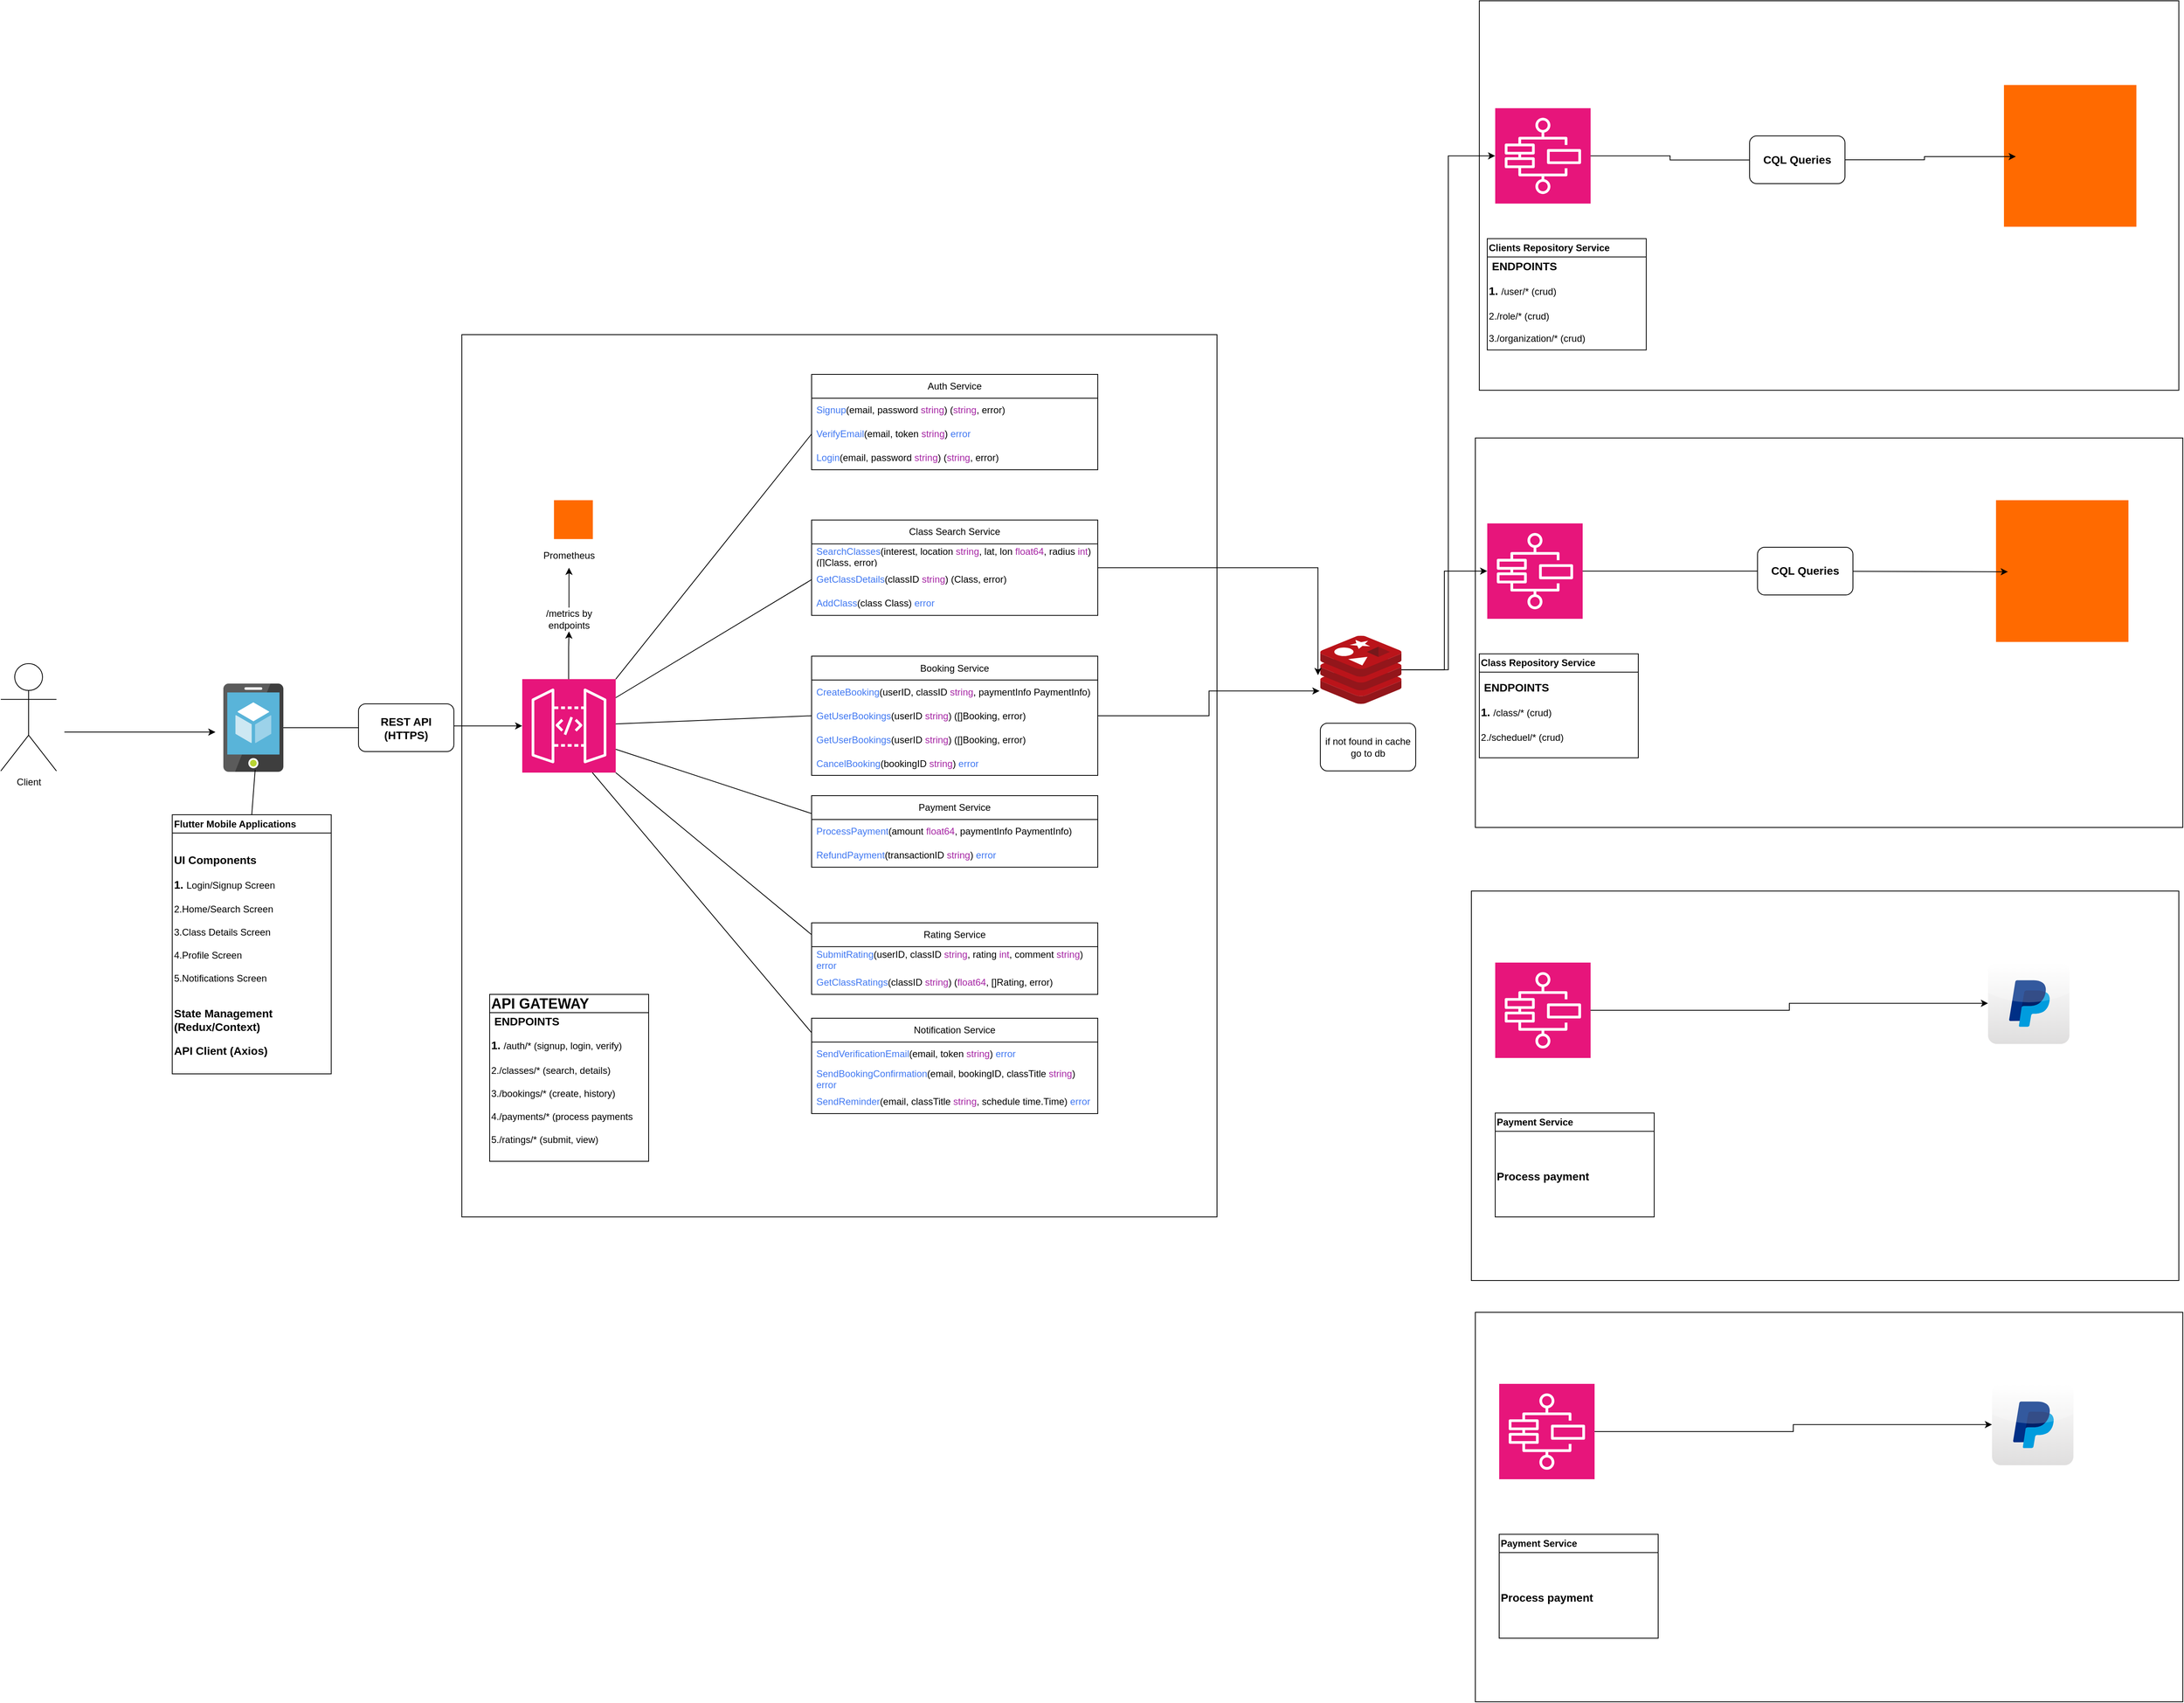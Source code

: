 <mxfile version="26.0.16">
  <diagram name="Page-1" id="qcjHH5lsIiazsaa5W-ul">
    <mxGraphModel dx="3415" dy="2810" grid="1" gridSize="10" guides="1" tooltips="1" connect="1" arrows="1" fold="1" page="1" pageScale="1" pageWidth="850" pageHeight="1100" math="0" shadow="0">
      <root>
        <object label="" id="0">
          <mxCell />
        </object>
        <mxCell id="1" parent="0" />
        <mxCell id="JZDSqkAnThd7MCSSOPGy-16" value="" style="rounded=0;whiteSpace=wrap;html=1;" vertex="1" parent="1">
          <mxGeometry x="1565" y="-40" width="890" height="490" as="geometry" />
        </mxCell>
        <mxCell id="JZDSqkAnThd7MCSSOPGy-15" value="" style="rounded=0;whiteSpace=wrap;html=1;" vertex="1" parent="1">
          <mxGeometry x="1570" y="-590" width="880" height="490" as="geometry" />
        </mxCell>
        <mxCell id="cJNAo7-rpcSI7vIQ_iWm-20" value="" style="rounded=0;whiteSpace=wrap;html=1;" parent="1" vertex="1">
          <mxGeometry x="290" y="-170" width="950" height="1110" as="geometry" />
        </mxCell>
        <mxCell id="cJNAo7-rpcSI7vIQ_iWm-12" style="edgeStyle=orthogonalEdgeStyle;rounded=0;orthogonalLoop=1;jettySize=auto;html=1;entryX=0;entryY=0.5;entryDx=0;entryDy=0;entryPerimeter=0;" parent="1" source="UwGBYlB62zekXMj5KIBy-1" target="UwGBYlB62zekXMj5KIBy-3" edge="1">
          <mxGeometry relative="1" as="geometry">
            <mxPoint x="220" y="324.5" as="targetPoint" />
          </mxGeometry>
        </mxCell>
        <mxCell id="UwGBYlB62zekXMj5KIBy-1" value="" style="image;sketch=0;aspect=fixed;html=1;points=[];align=center;fontSize=12;image=img/lib/mscae/App_Service_Mobile_App.svg;" parent="1" vertex="1">
          <mxGeometry x="-10" y="269" width="75.48" height="111" as="geometry" />
        </mxCell>
        <mxCell id="UAeihqjAnbuL0MjybBQk-22" style="edgeStyle=orthogonalEdgeStyle;rounded=0;orthogonalLoop=1;jettySize=auto;html=1;" parent="1" source="UwGBYlB62zekXMj5KIBy-3" target="cJNAo7-rpcSI7vIQ_iWm-20" edge="1">
          <mxGeometry relative="1" as="geometry">
            <Array as="points">
              <mxPoint x="630" y="-130" />
              <mxPoint x="630" y="-130" />
            </Array>
          </mxGeometry>
        </mxCell>
        <mxCell id="UwGBYlB62zekXMj5KIBy-3" value="" style="sketch=0;points=[[0,0,0],[0.25,0,0],[0.5,0,0],[0.75,0,0],[1,0,0],[0,1,0],[0.25,1,0],[0.5,1,0],[0.75,1,0],[1,1,0],[0,0.25,0],[0,0.5,0],[0,0.75,0],[1,0.25,0],[1,0.5,0],[1,0.75,0]];outlineConnect=0;fontColor=#232F3E;fillColor=#E7157B;strokeColor=#ffffff;dashed=0;verticalLabelPosition=bottom;verticalAlign=top;align=center;html=1;fontSize=12;fontStyle=0;aspect=fixed;shape=mxgraph.aws4.resourceIcon;resIcon=mxgraph.aws4.api_gateway;" parent="1" vertex="1">
          <mxGeometry x="366" y="263.4" width="117.6" height="117.6" as="geometry" />
        </mxCell>
        <mxCell id="feQHXw3CqpQp4v3quzRs-2" value="Client" style="shape=umlActor;verticalLabelPosition=bottom;verticalAlign=top;html=1;outlineConnect=0;" parent="1" vertex="1">
          <mxGeometry x="-290" y="243.9" width="70" height="135" as="geometry" />
        </mxCell>
        <mxCell id="feQHXw3CqpQp4v3quzRs-13" value="" style="points=[];aspect=fixed;html=1;align=center;shadow=0;dashed=0;fillColor=#FF6A00;strokeColor=none;shape=mxgraph.alibaba_cloud.prometheus;" parent="1" vertex="1">
          <mxGeometry x="405.9" y="38.3" width="48.9" height="48.9" as="geometry" />
        </mxCell>
        <mxCell id="feQHXw3CqpQp4v3quzRs-14" value="Prometheus" style="text;html=1;align=center;verticalAlign=middle;whiteSpace=wrap;rounded=0;" parent="1" vertex="1">
          <mxGeometry x="394.8" y="93.2" width="60" height="30" as="geometry" />
        </mxCell>
        <mxCell id="feQHXw3CqpQp4v3quzRs-15" value="" style="endArrow=classic;html=1;rounded=0;entryX=0.5;entryY=1;entryDx=0;entryDy=0;" parent="1" source="feQHXw3CqpQp4v3quzRs-16" target="feQHXw3CqpQp4v3quzRs-14" edge="1">
          <mxGeometry width="50" height="50" relative="1" as="geometry">
            <mxPoint x="353.35" y="284.4" as="sourcePoint" />
            <mxPoint x="363.35" y="213.4" as="targetPoint" />
          </mxGeometry>
        </mxCell>
        <mxCell id="feQHXw3CqpQp4v3quzRs-18" value="" style="endArrow=classic;html=1;rounded=0;entryX=0.5;entryY=1;entryDx=0;entryDy=0;" parent="1" target="feQHXw3CqpQp4v3quzRs-16" edge="1">
          <mxGeometry width="50" height="50" relative="1" as="geometry">
            <mxPoint x="424.35" y="263.4" as="sourcePoint" />
            <mxPoint x="352.35" y="183.4" as="targetPoint" />
            <Array as="points">
              <mxPoint x="424.35" y="223.4" />
            </Array>
          </mxGeometry>
        </mxCell>
        <mxCell id="feQHXw3CqpQp4v3quzRs-16" value="/metrics by endpoints" style="text;html=1;align=center;verticalAlign=middle;whiteSpace=wrap;rounded=0;" parent="1" vertex="1">
          <mxGeometry x="394.8" y="173.4" width="60" height="30" as="geometry" />
        </mxCell>
        <mxCell id="cJNAo7-rpcSI7vIQ_iWm-6" value="" style="endArrow=classic;html=1;rounded=0;" parent="1" edge="1">
          <mxGeometry width="50" height="50" relative="1" as="geometry">
            <mxPoint x="-210" y="330" as="sourcePoint" />
            <mxPoint x="-20" y="330" as="targetPoint" />
          </mxGeometry>
        </mxCell>
        <mxCell id="cJNAo7-rpcSI7vIQ_iWm-8" value="Flutter Mobile Applications" style="swimlane;whiteSpace=wrap;html=1;startSize=23;align=left;" parent="1" vertex="1">
          <mxGeometry x="-74.3" y="434" width="200" height="326" as="geometry" />
        </mxCell>
        <mxCell id="cJNAo7-rpcSI7vIQ_iWm-11" value="&lt;h3&gt;UI Components&lt;/h3&gt;&lt;h3&gt;1.&amp;nbsp;&lt;span style=&quot;background-color: transparent; color: light-dark(rgb(0, 0, 0), rgb(255, 255, 255)); font-size: 12px; font-weight: normal;&quot;&gt;Login/Signup Screen&lt;/span&gt;&lt;/h3&gt;&lt;h3&gt;&lt;span style=&quot;background-color: transparent; color: light-dark(rgb(0, 0, 0), rgb(255, 255, 255)); font-size: 12px; font-weight: normal;&quot;&gt;2.&lt;/span&gt;&lt;span style=&quot;background-color: transparent; color: light-dark(rgb(0, 0, 0), rgb(255, 255, 255)); font-size: 12px; font-weight: normal;&quot;&gt;Home/Search Screen&lt;/span&gt;&lt;/h3&gt;&lt;div&gt;3.&lt;span style=&quot;background-color: transparent; color: light-dark(rgb(0, 0, 0), rgb(255, 255, 255));&quot;&gt;Class Details Screen&lt;/span&gt;&lt;/div&gt;&lt;div&gt;&lt;span style=&quot;background-color: transparent; color: light-dark(rgb(0, 0, 0), rgb(255, 255, 255));&quot;&gt;&lt;br&gt;&lt;/span&gt;&lt;/div&gt;&lt;div&gt;&lt;span style=&quot;background-color: transparent; color: light-dark(rgb(0, 0, 0), rgb(255, 255, 255));&quot;&gt;4.&lt;/span&gt;&lt;span style=&quot;background-color: transparent; color: light-dark(rgb(0, 0, 0), rgb(255, 255, 255));&quot;&gt;Profile Screen&lt;/span&gt;&lt;/div&gt;&lt;div&gt;&lt;span style=&quot;background-color: transparent; color: light-dark(rgb(0, 0, 0), rgb(255, 255, 255));&quot;&gt;&lt;br&gt;&lt;/span&gt;&lt;/div&gt;&lt;div&gt;&lt;div&gt;5.Notifications Screen&lt;/div&gt;&lt;/div&gt;&lt;div&gt;&lt;br&gt;&lt;/div&gt;&lt;div&gt;&lt;h3&gt;State Management (Redux/Context)&lt;/h3&gt;&lt;/div&gt;&lt;div&gt;&lt;h3&gt;API Client (Axios)&lt;/h3&gt;&lt;/div&gt;" style="text;html=1;align=left;verticalAlign=middle;whiteSpace=wrap;rounded=0;" parent="cJNAo7-rpcSI7vIQ_iWm-8" vertex="1">
          <mxGeometry y="24.4" width="195.92" height="305.6" as="geometry" />
        </mxCell>
        <mxCell id="cJNAo7-rpcSI7vIQ_iWm-13" value="&lt;h3&gt;REST API (HTTPS)&lt;/h3&gt;" style="rounded=1;whiteSpace=wrap;html=1;" parent="1" vertex="1">
          <mxGeometry x="160" y="294.5" width="120" height="60" as="geometry" />
        </mxCell>
        <mxCell id="cJNAo7-rpcSI7vIQ_iWm-14" value="&lt;h2&gt;API GATEWAY&lt;/h2&gt;" style="swimlane;whiteSpace=wrap;html=1;startSize=23;align=left;" parent="1" vertex="1">
          <mxGeometry x="325" y="660" width="200" height="210" as="geometry" />
        </mxCell>
        <mxCell id="cJNAo7-rpcSI7vIQ_iWm-15" value="&lt;h3&gt;&amp;nbsp;ENDPOINTS&lt;/h3&gt;&lt;h3&gt;1.&amp;nbsp;&lt;span style=&quot;background-color: transparent; color: light-dark(rgb(0, 0, 0), rgb(255, 255, 255)); font-size: 12px; font-weight: normal;&quot; class=&quot;text-sm px-1 rounded-sm !font-mono bg-sunset/10 text-rust dark:bg-dawn/10 dark:text-dawn&quot;&gt;/auth/*&lt;/span&gt;&lt;span style=&quot;background-color: transparent; color: light-dark(rgb(0, 0, 0), rgb(255, 255, 255)); font-size: 12px; font-weight: normal;&quot;&gt; (signup, login, verify)&lt;/span&gt;&lt;/h3&gt;&lt;h3&gt;&lt;span style=&quot;background-color: transparent; color: light-dark(rgb(0, 0, 0), rgb(255, 255, 255)); font-size: 12px; font-weight: normal;&quot;&gt;2.&lt;/span&gt;&lt;span style=&quot;background-color: transparent; color: light-dark(rgb(0, 0, 0), rgb(255, 255, 255)); font-size: 12px; font-weight: normal;&quot; class=&quot;text-sm px-1 rounded-sm !font-mono bg-sunset/10 text-rust dark:bg-dawn/10 dark:text-dawn&quot;&gt;/classes/*&lt;/span&gt;&lt;span style=&quot;background-color: transparent; color: light-dark(rgb(0, 0, 0), rgb(255, 255, 255)); font-size: 12px; font-weight: normal;&quot;&gt; (search, details)&lt;/span&gt;&lt;/h3&gt;&lt;div&gt;3.&lt;span style=&quot;background-color: transparent; color: light-dark(rgb(0, 0, 0), rgb(255, 255, 255));&quot; class=&quot;text-sm px-1 rounded-sm !font-mono bg-sunset/10 text-rust dark:bg-dawn/10 dark:text-dawn&quot;&gt;/bookings/*&lt;/span&gt;&lt;span style=&quot;background-color: transparent; color: light-dark(rgb(0, 0, 0), rgb(255, 255, 255));&quot;&gt; (create, history)&lt;/span&gt;&lt;/div&gt;&lt;div&gt;&lt;span style=&quot;background-color: transparent; color: light-dark(rgb(0, 0, 0), rgb(255, 255, 255));&quot;&gt;&lt;br&gt;&lt;/span&gt;&lt;/div&gt;&lt;div&gt;&lt;span style=&quot;background-color: transparent; color: light-dark(rgb(0, 0, 0), rgb(255, 255, 255));&quot;&gt;4.&lt;/span&gt;&lt;span style=&quot;background-color: transparent; color: light-dark(rgb(0, 0, 0), rgb(255, 255, 255));&quot; class=&quot;text-sm px-1 rounded-sm !font-mono bg-sunset/10 text-rust dark:bg-dawn/10 dark:text-dawn&quot;&gt;/payments/*&lt;/span&gt;&lt;span style=&quot;background-color: transparent; color: light-dark(rgb(0, 0, 0), rgb(255, 255, 255));&quot;&gt; (process payments&lt;/span&gt;&lt;/div&gt;&lt;div&gt;&lt;span style=&quot;background-color: transparent; color: light-dark(rgb(0, 0, 0), rgb(255, 255, 255));&quot;&gt;&lt;br&gt;&lt;/span&gt;&lt;/div&gt;&lt;div&gt;&lt;div&gt;5.&lt;span style=&quot;background-color: transparent; color: light-dark(rgb(0, 0, 0), rgb(255, 255, 255));&quot; class=&quot;text-sm px-1 rounded-sm !font-mono bg-sunset/10 text-rust dark:bg-dawn/10 dark:text-dawn&quot;&gt;/ratings/*&lt;/span&gt;&lt;span style=&quot;background-color: transparent; color: light-dark(rgb(0, 0, 0), rgb(255, 255, 255));&quot;&gt; (submit, view)&lt;/span&gt;&lt;/div&gt;&lt;/div&gt;&lt;div&gt;&lt;br&gt;&lt;/div&gt;&lt;div&gt;&lt;h3&gt;&lt;br&gt;&lt;/h3&gt;&lt;/div&gt;" style="text;html=1;align=left;verticalAlign=middle;whiteSpace=wrap;rounded=0;" parent="cJNAo7-rpcSI7vIQ_iWm-14" vertex="1">
          <mxGeometry y="20.4" width="195.92" height="219.6" as="geometry" />
        </mxCell>
        <mxCell id="cJNAo7-rpcSI7vIQ_iWm-17" value="" style="endArrow=none;html=1;rounded=0;exitX=0.5;exitY=0;exitDx=0;exitDy=0;" parent="1" source="cJNAo7-rpcSI7vIQ_iWm-8" edge="1">
          <mxGeometry width="50" height="50" relative="1" as="geometry">
            <mxPoint x="30" y="428" as="sourcePoint" />
            <mxPoint x="30" y="377.5" as="targetPoint" />
          </mxGeometry>
        </mxCell>
        <mxCell id="UAeihqjAnbuL0MjybBQk-2" value="" style="image;sketch=0;aspect=fixed;html=1;points=[];align=center;fontSize=12;image=img/lib/mscae/Cache_Redis_Product.svg;" parent="1" vertex="1">
          <mxGeometry x="1370" y="208.8" width="102.02" height="85.7" as="geometry" />
        </mxCell>
        <mxCell id="UAeihqjAnbuL0MjybBQk-3" value="&lt;div&gt;Auth Service&lt;/div&gt;" style="swimlane;fontStyle=0;childLayout=stackLayout;horizontal=1;startSize=30;horizontalStack=0;resizeParent=1;resizeParentMax=0;resizeLast=0;collapsible=1;marginBottom=0;whiteSpace=wrap;html=1;" parent="1" vertex="1">
          <mxGeometry x="730" y="-120" width="360" height="120" as="geometry" />
        </mxCell>
        <mxCell id="UAeihqjAnbuL0MjybBQk-4" value="&lt;span style=&quot;color: rgb(64, 120, 242);&quot; class=&quot;hljs-function&quot;&gt;Signup&lt;/span&gt;&lt;span class=&quot;hljs-function hljs-params&quot;&gt;(email, password &lt;/span&gt;&lt;span style=&quot;color: rgb(166, 38, 164);&quot; class=&quot;hljs-function hljs-params&quot;&gt;string&lt;/span&gt;&lt;span class=&quot;hljs-function hljs-params&quot;&gt;)&lt;/span&gt;&lt;span class=&quot;hljs-function&quot;&gt; &lt;/span&gt;&lt;span class=&quot;hljs-function hljs-params&quot;&gt;(&lt;/span&gt;&lt;span style=&quot;color: rgb(166, 38, 164);&quot; class=&quot;hljs-function hljs-params&quot;&gt;string&lt;/span&gt;&lt;span class=&quot;hljs-function hljs-params&quot;&gt;, error)&lt;/span&gt;" style="text;strokeColor=none;fillColor=none;align=left;verticalAlign=middle;spacingLeft=4;spacingRight=4;overflow=hidden;points=[[0,0.5],[1,0.5]];portConstraint=eastwest;rotatable=0;whiteSpace=wrap;html=1;" parent="UAeihqjAnbuL0MjybBQk-3" vertex="1">
          <mxGeometry y="30" width="360" height="30" as="geometry" />
        </mxCell>
        <mxCell id="UAeihqjAnbuL0MjybBQk-17" value="&lt;span style=&quot;color: rgb(64, 120, 242);&quot; class=&quot;hljs-function&quot;&gt;VerifyEmail&lt;/span&gt;&lt;span class=&quot;hljs-function hljs-params&quot;&gt;(email, token&amp;nbsp;&lt;/span&gt;&lt;span style=&quot;color: rgb(166, 38, 164);&quot; class=&quot;hljs-function hljs-params&quot;&gt;string&lt;/span&gt;&lt;span class=&quot;hljs-function hljs-params&quot;&gt;)&lt;/span&gt;&lt;span class=&quot;hljs-function&quot;&gt;&amp;nbsp;&lt;/span&gt;&lt;span style=&quot;color: rgb(64, 120, 242);&quot; class=&quot;hljs-function&quot;&gt;error&lt;/span&gt;" style="text;strokeColor=none;fillColor=none;align=left;verticalAlign=middle;spacingLeft=4;spacingRight=4;overflow=hidden;points=[[0,0.5],[1,0.5]];portConstraint=eastwest;rotatable=0;whiteSpace=wrap;html=1;" parent="UAeihqjAnbuL0MjybBQk-3" vertex="1">
          <mxGeometry y="60" width="360" height="30" as="geometry" />
        </mxCell>
        <mxCell id="UAeihqjAnbuL0MjybBQk-18" value="&lt;div&gt;&lt;span style=&quot;color: rgb(64, 120, 242);&quot; class=&quot;hljs-function&quot;&gt;Login&lt;/span&gt;&lt;span class=&quot;hljs-function hljs-params&quot;&gt;(email, password &lt;/span&gt;&lt;span style=&quot;color: rgb(166, 38, 164);&quot; class=&quot;hljs-function hljs-params&quot;&gt;string&lt;/span&gt;&lt;span class=&quot;hljs-function hljs-params&quot;&gt;)&lt;/span&gt;&lt;span class=&quot;hljs-function&quot;&gt; &lt;/span&gt;&lt;span class=&quot;hljs-function hljs-params&quot;&gt;(&lt;/span&gt;&lt;span style=&quot;color: rgb(166, 38, 164);&quot; class=&quot;hljs-function hljs-params&quot;&gt;string&lt;/span&gt;&lt;span class=&quot;hljs-function hljs-params&quot;&gt;, error)&lt;/span&gt;&lt;/div&gt;" style="text;strokeColor=none;fillColor=none;align=left;verticalAlign=middle;spacingLeft=4;spacingRight=4;overflow=hidden;points=[[0,0.5],[1,0.5]];portConstraint=eastwest;rotatable=0;whiteSpace=wrap;html=1;" parent="UAeihqjAnbuL0MjybBQk-3" vertex="1">
          <mxGeometry y="90" width="360" height="30" as="geometry" />
        </mxCell>
        <mxCell id="UAeihqjAnbuL0MjybBQk-8" value="Class Search Service" style="swimlane;fontStyle=0;childLayout=stackLayout;horizontal=1;startSize=30;horizontalStack=0;resizeParent=1;resizeParentMax=0;resizeLast=0;collapsible=1;marginBottom=0;whiteSpace=wrap;html=1;" parent="1" vertex="1">
          <mxGeometry x="730" y="63.2" width="360" height="120" as="geometry" />
        </mxCell>
        <mxCell id="UAeihqjAnbuL0MjybBQk-9" value="&lt;div&gt;&lt;span style=&quot;color: rgb(64, 120, 242);&quot; class=&quot;hljs-function&quot;&gt;SearchClasses&lt;/span&gt;&lt;span class=&quot;hljs-function hljs-params&quot;&gt;(interest, location &lt;/span&gt;&lt;span style=&quot;color: rgb(166, 38, 164);&quot; class=&quot;hljs-function hljs-params&quot;&gt;string&lt;/span&gt;&lt;span class=&quot;hljs-function hljs-params&quot;&gt;, lat, lon &lt;/span&gt;&lt;span style=&quot;color: rgb(166, 38, 164);&quot; class=&quot;hljs-function hljs-params&quot;&gt;float64&lt;/span&gt;&lt;span class=&quot;hljs-function hljs-params&quot;&gt;, radius &lt;/span&gt;&lt;span style=&quot;color: rgb(166, 38, 164);&quot; class=&quot;hljs-function hljs-params&quot;&gt;int&lt;/span&gt;&lt;span class=&quot;hljs-function hljs-params&quot;&gt;)&lt;/span&gt;&lt;span class=&quot;hljs-function&quot;&gt; &lt;/span&gt;&lt;span class=&quot;hljs-function hljs-params&quot;&gt;([]Class, error)&lt;/span&gt;&lt;/div&gt;" style="text;strokeColor=none;fillColor=none;align=left;verticalAlign=middle;spacingLeft=4;spacingRight=4;overflow=hidden;points=[[0,0.5],[1,0.5]];portConstraint=eastwest;rotatable=0;whiteSpace=wrap;html=1;" parent="UAeihqjAnbuL0MjybBQk-8" vertex="1">
          <mxGeometry y="30" width="360" height="30" as="geometry" />
        </mxCell>
        <mxCell id="UAeihqjAnbuL0MjybBQk-19" value="&lt;div&gt;&lt;span style=&quot;color: rgb(64, 120, 242);&quot; class=&quot;hljs-function&quot;&gt;GetClassDetails&lt;/span&gt;&lt;span class=&quot;hljs-function hljs-params&quot;&gt;(classID &lt;/span&gt;&lt;span style=&quot;color: rgb(166, 38, 164);&quot; class=&quot;hljs-function hljs-params&quot;&gt;string&lt;/span&gt;&lt;span class=&quot;hljs-function hljs-params&quot;&gt;)&lt;/span&gt;&lt;span class=&quot;hljs-function&quot;&gt; &lt;/span&gt;&lt;span class=&quot;hljs-function hljs-params&quot;&gt;(Class, error)&lt;/span&gt;&lt;/div&gt;" style="text;strokeColor=none;fillColor=none;align=left;verticalAlign=middle;spacingLeft=4;spacingRight=4;overflow=hidden;points=[[0,0.5],[1,0.5]];portConstraint=eastwest;rotatable=0;whiteSpace=wrap;html=1;" parent="UAeihqjAnbuL0MjybBQk-8" vertex="1">
          <mxGeometry y="60" width="360" height="30" as="geometry" />
        </mxCell>
        <mxCell id="UAeihqjAnbuL0MjybBQk-20" value="&lt;div&gt;&lt;span style=&quot;color: rgb(64, 120, 242);&quot; class=&quot;hljs-function&quot;&gt;AddClass&lt;/span&gt;&lt;span class=&quot;hljs-function hljs-params&quot;&gt;(class Class)&lt;/span&gt;&lt;span class=&quot;hljs-function&quot;&gt; &lt;/span&gt;&lt;span style=&quot;color: rgb(64, 120, 242);&quot; class=&quot;hljs-function&quot;&gt;error&lt;/span&gt;&lt;/div&gt;" style="text;strokeColor=none;fillColor=none;align=left;verticalAlign=middle;spacingLeft=4;spacingRight=4;overflow=hidden;points=[[0,0.5],[1,0.5]];portConstraint=eastwest;rotatable=0;whiteSpace=wrap;html=1;" parent="UAeihqjAnbuL0MjybBQk-8" vertex="1">
          <mxGeometry y="90" width="360" height="30" as="geometry" />
        </mxCell>
        <mxCell id="UAeihqjAnbuL0MjybBQk-10" value="Booking Service" style="swimlane;fontStyle=0;childLayout=stackLayout;horizontal=1;startSize=30;horizontalStack=0;resizeParent=1;resizeParentMax=0;resizeLast=0;collapsible=1;marginBottom=0;whiteSpace=wrap;html=1;" parent="1" vertex="1">
          <mxGeometry x="730" y="234.5" width="360" height="150" as="geometry" />
        </mxCell>
        <mxCell id="UAeihqjAnbuL0MjybBQk-11" value="&lt;div&gt;&lt;span class=&quot;hljs-function&quot;&gt; &lt;/span&gt;&lt;span style=&quot;color: rgb(64, 120, 242);&quot; class=&quot;hljs-function&quot;&gt;CreateBooking&lt;/span&gt;&lt;span class=&quot;hljs-function hljs-params&quot;&gt;(userID, classID &lt;/span&gt;&lt;span style=&quot;color: rgb(166, 38, 164);&quot; class=&quot;hljs-function hljs-params&quot;&gt;string&lt;/span&gt;&lt;span class=&quot;hljs-function hljs-params&quot;&gt;, paymentInfo PaymentInfo)&lt;/span&gt;&lt;/div&gt;" style="text;strokeColor=none;fillColor=none;align=left;verticalAlign=middle;spacingLeft=4;spacingRight=4;overflow=hidden;points=[[0,0.5],[1,0.5]];portConstraint=eastwest;rotatable=0;whiteSpace=wrap;html=1;" parent="UAeihqjAnbuL0MjybBQk-10" vertex="1">
          <mxGeometry y="30" width="360" height="30" as="geometry" />
        </mxCell>
        <mxCell id="UAeihqjAnbuL0MjybBQk-29" value="&lt;div&gt;&lt;span style=&quot;color: rgb(64, 120, 242);&quot; class=&quot;hljs-function&quot;&gt;GetUserBookings&lt;/span&gt;&lt;span class=&quot;hljs-function hljs-params&quot;&gt;(userID &lt;/span&gt;&lt;span style=&quot;color: rgb(166, 38, 164);&quot; class=&quot;hljs-function hljs-params&quot;&gt;string&lt;/span&gt;&lt;span class=&quot;hljs-function hljs-params&quot;&gt;)&lt;/span&gt;&lt;span class=&quot;hljs-function&quot;&gt; &lt;/span&gt;&lt;span class=&quot;hljs-function hljs-params&quot;&gt;([]Booking, error)&lt;/span&gt;&lt;/div&gt;" style="text;strokeColor=none;fillColor=none;align=left;verticalAlign=middle;spacingLeft=4;spacingRight=4;overflow=hidden;points=[[0,0.5],[1,0.5]];portConstraint=eastwest;rotatable=0;whiteSpace=wrap;html=1;" parent="UAeihqjAnbuL0MjybBQk-10" vertex="1">
          <mxGeometry y="60" width="360" height="30" as="geometry" />
        </mxCell>
        <mxCell id="JZDSqkAnThd7MCSSOPGy-10" value="&lt;div&gt;&lt;span style=&quot;color: rgb(64, 120, 242);&quot; class=&quot;hljs-function&quot;&gt;GetUserBookings&lt;/span&gt;&lt;span class=&quot;hljs-function hljs-params&quot;&gt;(userID &lt;/span&gt;&lt;span style=&quot;color: rgb(166, 38, 164);&quot; class=&quot;hljs-function hljs-params&quot;&gt;string&lt;/span&gt;&lt;span class=&quot;hljs-function hljs-params&quot;&gt;)&lt;/span&gt;&lt;span class=&quot;hljs-function&quot;&gt; &lt;/span&gt;&lt;span class=&quot;hljs-function hljs-params&quot;&gt;([]Booking, error)&lt;/span&gt;&lt;/div&gt;" style="text;strokeColor=none;fillColor=none;align=left;verticalAlign=middle;spacingLeft=4;spacingRight=4;overflow=hidden;points=[[0,0.5],[1,0.5]];portConstraint=eastwest;rotatable=0;whiteSpace=wrap;html=1;" vertex="1" parent="UAeihqjAnbuL0MjybBQk-10">
          <mxGeometry y="90" width="360" height="30" as="geometry" />
        </mxCell>
        <mxCell id="UAeihqjAnbuL0MjybBQk-30" value="&lt;div&gt;&lt;span style=&quot;color: rgb(64, 120, 242);&quot; class=&quot;hljs-function&quot;&gt;CancelBooking&lt;/span&gt;&lt;span class=&quot;hljs-function hljs-params&quot;&gt;(bookingID &lt;/span&gt;&lt;span style=&quot;color: rgb(166, 38, 164);&quot; class=&quot;hljs-function hljs-params&quot;&gt;string&lt;/span&gt;&lt;span class=&quot;hljs-function hljs-params&quot;&gt;)&lt;/span&gt;&lt;span class=&quot;hljs-function&quot;&gt; &lt;/span&gt;&lt;span style=&quot;color: rgb(64, 120, 242);&quot; class=&quot;hljs-function&quot;&gt;error&lt;/span&gt;&lt;/div&gt;" style="text;strokeColor=none;fillColor=none;align=left;verticalAlign=middle;spacingLeft=4;spacingRight=4;overflow=hidden;points=[[0,0.5],[1,0.5]];portConstraint=eastwest;rotatable=0;whiteSpace=wrap;html=1;" parent="UAeihqjAnbuL0MjybBQk-10" vertex="1">
          <mxGeometry y="120" width="360" height="30" as="geometry" />
        </mxCell>
        <mxCell id="UAeihqjAnbuL0MjybBQk-12" value="Payment Service" style="swimlane;fontStyle=0;childLayout=stackLayout;horizontal=1;startSize=30;horizontalStack=0;resizeParent=1;resizeParentMax=0;resizeLast=0;collapsible=1;marginBottom=0;whiteSpace=wrap;html=1;" parent="1" vertex="1">
          <mxGeometry x="730" y="410" width="360" height="90" as="geometry" />
        </mxCell>
        <mxCell id="UAeihqjAnbuL0MjybBQk-13" value="&lt;div&gt;&lt;span style=&quot;color: rgb(64, 120, 242);&quot; class=&quot;hljs-function&quot;&gt;ProcessPayment&lt;/span&gt;&lt;span class=&quot;hljs-function hljs-params&quot;&gt;(amount &lt;/span&gt;&lt;span style=&quot;color: rgb(166, 38, 164);&quot; class=&quot;hljs-function hljs-params&quot;&gt;float64&lt;/span&gt;&lt;span class=&quot;hljs-function hljs-params&quot;&gt;, paymentInfo PaymentInfo)&lt;/span&gt;&lt;/div&gt;" style="text;strokeColor=none;fillColor=none;align=left;verticalAlign=middle;spacingLeft=4;spacingRight=4;overflow=hidden;points=[[0,0.5],[1,0.5]];portConstraint=eastwest;rotatable=0;whiteSpace=wrap;html=1;" parent="UAeihqjAnbuL0MjybBQk-12" vertex="1">
          <mxGeometry y="30" width="360" height="30" as="geometry" />
        </mxCell>
        <mxCell id="UAeihqjAnbuL0MjybBQk-31" value="&lt;div&gt;&lt;span style=&quot;color: rgb(64, 120, 242);&quot; class=&quot;hljs-function&quot;&gt;RefundPayment&lt;/span&gt;&lt;span class=&quot;hljs-function hljs-params&quot;&gt;(transactionID &lt;/span&gt;&lt;span style=&quot;color: rgb(166, 38, 164);&quot; class=&quot;hljs-function hljs-params&quot;&gt;string&lt;/span&gt;&lt;span class=&quot;hljs-function hljs-params&quot;&gt;)&lt;/span&gt;&lt;span class=&quot;hljs-function&quot;&gt; &lt;/span&gt;&lt;span style=&quot;color: rgb(64, 120, 242);&quot; class=&quot;hljs-function&quot;&gt;error&lt;/span&gt;&lt;/div&gt;" style="text;strokeColor=none;fillColor=none;align=left;verticalAlign=middle;spacingLeft=4;spacingRight=4;overflow=hidden;points=[[0,0.5],[1,0.5]];portConstraint=eastwest;rotatable=0;whiteSpace=wrap;html=1;" parent="UAeihqjAnbuL0MjybBQk-12" vertex="1">
          <mxGeometry y="60" width="360" height="30" as="geometry" />
        </mxCell>
        <mxCell id="UAeihqjAnbuL0MjybBQk-14" value="Rating Service" style="swimlane;fontStyle=0;childLayout=stackLayout;horizontal=1;startSize=30;horizontalStack=0;resizeParent=1;resizeParentMax=0;resizeLast=0;collapsible=1;marginBottom=0;whiteSpace=wrap;html=1;" parent="1" vertex="1">
          <mxGeometry x="730" y="570" width="360" height="90" as="geometry" />
        </mxCell>
        <mxCell id="UAeihqjAnbuL0MjybBQk-15" value="&lt;div&gt;&lt;span style=&quot;color: rgb(64, 120, 242);&quot; class=&quot;hljs-function&quot;&gt;SubmitRating&lt;/span&gt;&lt;span class=&quot;hljs-function hljs-params&quot;&gt;(userID, classID &lt;/span&gt;&lt;span style=&quot;color: rgb(166, 38, 164);&quot; class=&quot;hljs-function hljs-params&quot;&gt;string&lt;/span&gt;&lt;span class=&quot;hljs-function hljs-params&quot;&gt;, rating &lt;/span&gt;&lt;span style=&quot;color: rgb(166, 38, 164);&quot; class=&quot;hljs-function hljs-params&quot;&gt;int&lt;/span&gt;&lt;span class=&quot;hljs-function hljs-params&quot;&gt;, comment &lt;/span&gt;&lt;span style=&quot;color: rgb(166, 38, 164);&quot; class=&quot;hljs-function hljs-params&quot;&gt;string&lt;/span&gt;&lt;span class=&quot;hljs-function hljs-params&quot;&gt;)&lt;/span&gt;&lt;span class=&quot;hljs-function&quot;&gt; &lt;/span&gt;&lt;span style=&quot;color: rgb(64, 120, 242);&quot; class=&quot;hljs-function&quot;&gt;error&lt;/span&gt;&lt;/div&gt;" style="text;strokeColor=none;fillColor=none;align=left;verticalAlign=middle;spacingLeft=4;spacingRight=4;overflow=hidden;points=[[0,0.5],[1,0.5]];portConstraint=eastwest;rotatable=0;whiteSpace=wrap;html=1;" parent="UAeihqjAnbuL0MjybBQk-14" vertex="1">
          <mxGeometry y="30" width="360" height="30" as="geometry" />
        </mxCell>
        <mxCell id="UAeihqjAnbuL0MjybBQk-32" value="&lt;div&gt;&lt;span style=&quot;color: rgb(64, 120, 242);&quot; class=&quot;hljs-function&quot;&gt;GetClassRatings&lt;/span&gt;&lt;span class=&quot;hljs-function hljs-params&quot;&gt;(classID &lt;/span&gt;&lt;span style=&quot;color: rgb(166, 38, 164);&quot; class=&quot;hljs-function hljs-params&quot;&gt;string&lt;/span&gt;&lt;span class=&quot;hljs-function hljs-params&quot;&gt;)&lt;/span&gt;&lt;span class=&quot;hljs-function&quot;&gt; &lt;/span&gt;&lt;span class=&quot;hljs-function hljs-params&quot;&gt;(&lt;/span&gt;&lt;span style=&quot;color: rgb(166, 38, 164);&quot; class=&quot;hljs-function hljs-params&quot;&gt;float64&lt;/span&gt;&lt;span class=&quot;hljs-function hljs-params&quot;&gt;, []Rating, error)&lt;/span&gt;&lt;/div&gt;" style="text;strokeColor=none;fillColor=none;align=left;verticalAlign=middle;spacingLeft=4;spacingRight=4;overflow=hidden;points=[[0,0.5],[1,0.5]];portConstraint=eastwest;rotatable=0;whiteSpace=wrap;html=1;" parent="UAeihqjAnbuL0MjybBQk-14" vertex="1">
          <mxGeometry y="60" width="360" height="30" as="geometry" />
        </mxCell>
        <mxCell id="UAeihqjAnbuL0MjybBQk-33" value="Notification Service" style="swimlane;fontStyle=0;childLayout=stackLayout;horizontal=1;startSize=30;horizontalStack=0;resizeParent=1;resizeParentMax=0;resizeLast=0;collapsible=1;marginBottom=0;whiteSpace=wrap;html=1;" parent="1" vertex="1">
          <mxGeometry x="730" y="690" width="360" height="120" as="geometry" />
        </mxCell>
        <mxCell id="UAeihqjAnbuL0MjybBQk-34" value="&lt;div&gt;&lt;span style=&quot;color: rgb(64, 120, 242);&quot; class=&quot;hljs-function&quot;&gt;SendVerificationEmail&lt;/span&gt;&lt;span class=&quot;hljs-function hljs-params&quot;&gt;(email, token &lt;/span&gt;&lt;span style=&quot;color: rgb(166, 38, 164);&quot; class=&quot;hljs-function hljs-params&quot;&gt;string&lt;/span&gt;&lt;span class=&quot;hljs-function hljs-params&quot;&gt;)&lt;/span&gt;&lt;span class=&quot;hljs-function&quot;&gt; &lt;/span&gt;&lt;span style=&quot;color: rgb(64, 120, 242);&quot; class=&quot;hljs-function&quot;&gt;error&lt;/span&gt;&lt;/div&gt;" style="text;strokeColor=none;fillColor=none;align=left;verticalAlign=middle;spacingLeft=4;spacingRight=4;overflow=hidden;points=[[0,0.5],[1,0.5]];portConstraint=eastwest;rotatable=0;whiteSpace=wrap;html=1;" parent="UAeihqjAnbuL0MjybBQk-33" vertex="1">
          <mxGeometry y="30" width="360" height="30" as="geometry" />
        </mxCell>
        <mxCell id="UAeihqjAnbuL0MjybBQk-35" value="&lt;div&gt;&lt;span style=&quot;color: rgb(64, 120, 242);&quot; class=&quot;hljs-function&quot;&gt;SendBookingConfirmation&lt;/span&gt;&lt;span class=&quot;hljs-function hljs-params&quot;&gt;(email, bookingID, classTitle &lt;/span&gt;&lt;span style=&quot;color: rgb(166, 38, 164);&quot; class=&quot;hljs-function hljs-params&quot;&gt;string&lt;/span&gt;&lt;span class=&quot;hljs-function hljs-params&quot;&gt;)&lt;/span&gt;&lt;span class=&quot;hljs-function&quot;&gt; &lt;/span&gt;&lt;span style=&quot;color: rgb(64, 120, 242);&quot; class=&quot;hljs-function&quot;&gt;error&lt;/span&gt;&lt;/div&gt;" style="text;strokeColor=none;fillColor=none;align=left;verticalAlign=middle;spacingLeft=4;spacingRight=4;overflow=hidden;points=[[0,0.5],[1,0.5]];portConstraint=eastwest;rotatable=0;whiteSpace=wrap;html=1;" parent="UAeihqjAnbuL0MjybBQk-33" vertex="1">
          <mxGeometry y="60" width="360" height="30" as="geometry" />
        </mxCell>
        <mxCell id="UAeihqjAnbuL0MjybBQk-36" value="&lt;div&gt;&lt;span style=&quot;color: rgb(64, 120, 242);&quot; class=&quot;hljs-function&quot;&gt;SendReminder&lt;/span&gt;&lt;span class=&quot;hljs-function hljs-params&quot;&gt;(email, classTitle &lt;/span&gt;&lt;span style=&quot;color: rgb(166, 38, 164);&quot; class=&quot;hljs-function hljs-params&quot;&gt;string&lt;/span&gt;&lt;span class=&quot;hljs-function hljs-params&quot;&gt;, schedule time.Time)&lt;/span&gt;&lt;span class=&quot;hljs-function&quot;&gt; &lt;/span&gt;&lt;span style=&quot;color: rgb(64, 120, 242);&quot; class=&quot;hljs-function&quot;&gt;error&lt;/span&gt;&lt;/div&gt;" style="text;strokeColor=none;fillColor=none;align=left;verticalAlign=middle;spacingLeft=4;spacingRight=4;overflow=hidden;points=[[0,0.5],[1,0.5]];portConstraint=eastwest;rotatable=0;whiteSpace=wrap;html=1;" parent="UAeihqjAnbuL0MjybBQk-33" vertex="1">
          <mxGeometry y="90" width="360" height="30" as="geometry" />
        </mxCell>
        <mxCell id="UAeihqjAnbuL0MjybBQk-40" value="" style="endArrow=none;html=1;rounded=0;entryX=0;entryY=0.5;entryDx=0;entryDy=0;" parent="1" source="UwGBYlB62zekXMj5KIBy-3" target="UAeihqjAnbuL0MjybBQk-19" edge="1">
          <mxGeometry width="50" height="50" relative="1" as="geometry">
            <mxPoint x="480" y="320" as="sourcePoint" />
            <mxPoint x="530" y="270" as="targetPoint" />
          </mxGeometry>
        </mxCell>
        <mxCell id="UAeihqjAnbuL0MjybBQk-41" value="" style="endArrow=none;html=1;rounded=0;entryX=0;entryY=0.5;entryDx=0;entryDy=0;" parent="1" source="UwGBYlB62zekXMj5KIBy-3" target="UAeihqjAnbuL0MjybBQk-29" edge="1">
          <mxGeometry width="50" height="50" relative="1" as="geometry">
            <mxPoint x="494" y="297" as="sourcePoint" />
            <mxPoint x="740" y="148" as="targetPoint" />
          </mxGeometry>
        </mxCell>
        <mxCell id="UAeihqjAnbuL0MjybBQk-42" value="" style="endArrow=none;html=1;rounded=0;entryX=0;entryY=0.25;entryDx=0;entryDy=0;exitX=1;exitY=0.75;exitDx=0;exitDy=0;exitPerimeter=0;" parent="1" source="UwGBYlB62zekXMj5KIBy-3" target="UAeihqjAnbuL0MjybBQk-12" edge="1">
          <mxGeometry width="50" height="50" relative="1" as="geometry">
            <mxPoint x="494" y="330" as="sourcePoint" />
            <mxPoint x="740" y="320" as="targetPoint" />
          </mxGeometry>
        </mxCell>
        <mxCell id="UAeihqjAnbuL0MjybBQk-43" value="" style="endArrow=none;html=1;rounded=0;entryX=-0.001;entryY=0.162;entryDx=0;entryDy=0;exitX=1;exitY=1;exitDx=0;exitDy=0;exitPerimeter=0;entryPerimeter=0;" parent="1" source="UwGBYlB62zekXMj5KIBy-3" target="UAeihqjAnbuL0MjybBQk-14" edge="1">
          <mxGeometry width="50" height="50" relative="1" as="geometry">
            <mxPoint x="494" y="362" as="sourcePoint" />
            <mxPoint x="740" y="443" as="targetPoint" />
          </mxGeometry>
        </mxCell>
        <mxCell id="UAeihqjAnbuL0MjybBQk-44" value="" style="endArrow=none;html=1;rounded=0;entryX=0;entryY=0.5;entryDx=0;entryDy=0;exitX=1;exitY=0;exitDx=0;exitDy=0;exitPerimeter=0;" parent="1" source="UwGBYlB62zekXMj5KIBy-3" target="UAeihqjAnbuL0MjybBQk-17" edge="1">
          <mxGeometry width="50" height="50" relative="1" as="geometry">
            <mxPoint x="494" y="297" as="sourcePoint" />
            <mxPoint x="740" y="148" as="targetPoint" />
          </mxGeometry>
        </mxCell>
        <mxCell id="UAeihqjAnbuL0MjybBQk-45" value="" style="endArrow=none;html=1;rounded=0;entryX=-0.001;entryY=0.148;entryDx=0;entryDy=0;exitX=0.75;exitY=1;exitDx=0;exitDy=0;exitPerimeter=0;entryPerimeter=0;" parent="1" source="UwGBYlB62zekXMj5KIBy-3" target="UAeihqjAnbuL0MjybBQk-33" edge="1">
          <mxGeometry width="50" height="50" relative="1" as="geometry">
            <mxPoint x="494" y="391" as="sourcePoint" />
            <mxPoint x="740" y="595" as="targetPoint" />
          </mxGeometry>
        </mxCell>
        <mxCell id="UAeihqjAnbuL0MjybBQk-46" value="" style="points=[];aspect=fixed;html=1;align=center;shadow=0;dashed=0;fillColor=#FF6A00;strokeColor=none;shape=mxgraph.alibaba_cloud.cassandra_wide-column_database_02;" parent="1" vertex="1">
          <mxGeometry x="2230" y="-484.05" width="166.61" height="178.3" as="geometry" />
        </mxCell>
        <mxCell id="UAeihqjAnbuL0MjybBQk-48" value="" style="sketch=0;points=[[0,0,0],[0.25,0,0],[0.5,0,0],[0.75,0,0],[1,0,0],[0,1,0],[0.25,1,0],[0.5,1,0],[0.75,1,0],[1,1,0],[0,0.25,0],[0,0.5,0],[0,0.75,0],[1,0.25,0],[1,0.5,0],[1,0.75,0]];outlineConnect=0;fontColor=#232F3E;fillColor=#E7157B;strokeColor=#ffffff;dashed=0;verticalLabelPosition=bottom;verticalAlign=top;align=center;html=1;fontSize=12;fontStyle=0;aspect=fixed;shape=mxgraph.aws4.resourceIcon;resIcon=mxgraph.aws4.step_functions;" parent="1" vertex="1">
          <mxGeometry x="1590" y="-454.9" width="120" height="120" as="geometry" />
        </mxCell>
        <mxCell id="UAeihqjAnbuL0MjybBQk-50" style="edgeStyle=orthogonalEdgeStyle;rounded=0;orthogonalLoop=1;jettySize=auto;html=1;entryX=0.09;entryY=0.505;entryDx=0;entryDy=0;entryPerimeter=0;" parent="1" source="JZDSqkAnThd7MCSSOPGy-12" target="UAeihqjAnbuL0MjybBQk-46" edge="1">
          <mxGeometry relative="1" as="geometry" />
        </mxCell>
        <mxCell id="UAeihqjAnbuL0MjybBQk-51" value="Clients Repository Service" style="swimlane;whiteSpace=wrap;html=1;startSize=23;align=left;" parent="1" vertex="1">
          <mxGeometry x="1580" y="-290.7" width="200" height="140" as="geometry" />
        </mxCell>
        <mxCell id="UAeihqjAnbuL0MjybBQk-52" value="&lt;h3&gt;&amp;nbsp;ENDPOINTS&lt;/h3&gt;&lt;h3&gt;1.&amp;nbsp;&lt;span style=&quot;background-color: transparent; color: light-dark(rgb(0, 0, 0), rgb(255, 255, 255)); font-size: 12px; font-weight: normal;&quot; class=&quot;text-sm px-1 rounded-sm !font-mono bg-sunset/10 text-rust dark:bg-dawn/10 dark:text-dawn&quot;&gt;/user/*&lt;/span&gt;&lt;span style=&quot;background-color: transparent; color: light-dark(rgb(0, 0, 0), rgb(255, 255, 255)); font-size: 12px; font-weight: normal;&quot;&gt; (crud)&lt;/span&gt;&lt;/h3&gt;&lt;h3&gt;&lt;span style=&quot;background-color: transparent; color: light-dark(rgb(0, 0, 0), rgb(255, 255, 255)); font-size: 12px; font-weight: normal;&quot;&gt;2.&lt;/span&gt;&lt;span style=&quot;background-color: transparent; color: light-dark(rgb(0, 0, 0), rgb(255, 255, 255)); font-size: 12px; font-weight: normal;&quot; class=&quot;text-sm px-1 rounded-sm !font-mono bg-sunset/10 text-rust dark:bg-dawn/10 dark:text-dawn&quot;&gt;/role/*&lt;/span&gt;&lt;span style=&quot;background-color: transparent; color: light-dark(rgb(0, 0, 0), rgb(255, 255, 255)); font-size: 12px; font-weight: normal;&quot;&gt; (crud)&lt;/span&gt;&lt;/h3&gt;&lt;div&gt;&lt;span style=&quot;background-color: transparent; color: light-dark(rgb(0, 0, 0), rgb(255, 255, 255)); font-size: 12px; font-weight: normal;&quot;&gt;3./organization/* (crud)&lt;/span&gt;&lt;/div&gt;&lt;div&gt;&lt;br&gt;&lt;/div&gt;" style="text;html=1;align=left;verticalAlign=middle;whiteSpace=wrap;rounded=0;" parent="UAeihqjAnbuL0MjybBQk-51" vertex="1">
          <mxGeometry y="20" width="200" height="120" as="geometry" />
        </mxCell>
        <mxCell id="JZDSqkAnThd7MCSSOPGy-2" value="" style="points=[];aspect=fixed;html=1;align=center;shadow=0;dashed=0;fillColor=#FF6A00;strokeColor=none;shape=mxgraph.alibaba_cloud.cassandra_wide-column_database_02;" vertex="1" parent="1">
          <mxGeometry x="2220" y="38.3" width="166.61" height="178.3" as="geometry" />
        </mxCell>
        <mxCell id="JZDSqkAnThd7MCSSOPGy-3" value="" style="sketch=0;points=[[0,0,0],[0.25,0,0],[0.5,0,0],[0.75,0,0],[1,0,0],[0,1,0],[0.25,1,0],[0.5,1,0],[0.75,1,0],[1,1,0],[0,0.25,0],[0,0.5,0],[0,0.75,0],[1,0.25,0],[1,0.5,0],[1,0.75,0]];outlineConnect=0;fontColor=#232F3E;fillColor=#E7157B;strokeColor=#ffffff;dashed=0;verticalLabelPosition=bottom;verticalAlign=top;align=center;html=1;fontSize=12;fontStyle=0;aspect=fixed;shape=mxgraph.aws4.resourceIcon;resIcon=mxgraph.aws4.step_functions;" vertex="1" parent="1">
          <mxGeometry x="1580" y="67.45" width="120" height="120" as="geometry" />
        </mxCell>
        <mxCell id="JZDSqkAnThd7MCSSOPGy-4" style="edgeStyle=orthogonalEdgeStyle;rounded=0;orthogonalLoop=1;jettySize=auto;html=1;entryX=0.09;entryY=0.505;entryDx=0;entryDy=0;entryPerimeter=0;" edge="1" source="JZDSqkAnThd7MCSSOPGy-3" target="JZDSqkAnThd7MCSSOPGy-2" parent="1">
          <mxGeometry relative="1" as="geometry" />
        </mxCell>
        <mxCell id="JZDSqkAnThd7MCSSOPGy-5" value="Class Repository Service" style="swimlane;whiteSpace=wrap;html=1;startSize=23;align=left;" vertex="1" parent="1">
          <mxGeometry x="1570" y="231.65" width="200" height="130.7" as="geometry" />
        </mxCell>
        <mxCell id="JZDSqkAnThd7MCSSOPGy-6" value="&lt;h3&gt;&amp;nbsp;ENDPOINTS&lt;/h3&gt;&lt;h3&gt;1.&amp;nbsp;&lt;span style=&quot;background-color: transparent; color: light-dark(rgb(0, 0, 0), rgb(255, 255, 255)); font-size: 12px; font-weight: normal;&quot; class=&quot;text-sm px-1 rounded-sm !font-mono bg-sunset/10 text-rust dark:bg-dawn/10 dark:text-dawn&quot;&gt;/class/*&lt;/span&gt;&lt;span style=&quot;background-color: transparent; color: light-dark(rgb(0, 0, 0), rgb(255, 255, 255)); font-size: 12px; font-weight: normal;&quot;&gt; (crud)&lt;/span&gt;&lt;/h3&gt;&lt;h3&gt;&lt;span style=&quot;background-color: transparent; color: light-dark(rgb(0, 0, 0), rgb(255, 255, 255)); font-size: 12px; font-weight: normal;&quot;&gt;2.&lt;/span&gt;&lt;span style=&quot;background-color: transparent; color: light-dark(rgb(0, 0, 0), rgb(255, 255, 255)); font-size: 12px; font-weight: normal;&quot; class=&quot;text-sm px-1 rounded-sm !font-mono bg-sunset/10 text-rust dark:bg-dawn/10 dark:text-dawn&quot;&gt;/scheduel/*&lt;/span&gt;&lt;span style=&quot;background-color: transparent; color: light-dark(rgb(0, 0, 0), rgb(255, 255, 255)); font-size: 12px; font-weight: normal;&quot;&gt; (crud)&lt;/span&gt;&lt;/h3&gt;&lt;div&gt;&lt;br&gt;&lt;/div&gt;" style="text;html=1;align=left;verticalAlign=middle;whiteSpace=wrap;rounded=0;" vertex="1" parent="JZDSqkAnThd7MCSSOPGy-5">
          <mxGeometry y="20" width="200" height="120" as="geometry" />
        </mxCell>
        <mxCell id="JZDSqkAnThd7MCSSOPGy-7" style="edgeStyle=orthogonalEdgeStyle;rounded=0;orthogonalLoop=1;jettySize=auto;html=1;entryX=0;entryY=0.5;entryDx=0;entryDy=0;entryPerimeter=0;" edge="1" parent="1" source="UAeihqjAnbuL0MjybBQk-2" target="UAeihqjAnbuL0MjybBQk-48">
          <mxGeometry relative="1" as="geometry">
            <mxPoint x="1450" y="20" as="sourcePoint" />
          </mxGeometry>
        </mxCell>
        <mxCell id="JZDSqkAnThd7MCSSOPGy-8" style="edgeStyle=orthogonalEdgeStyle;rounded=0;orthogonalLoop=1;jettySize=auto;html=1;entryX=0;entryY=0.5;entryDx=0;entryDy=0;entryPerimeter=0;" edge="1" parent="1" source="UAeihqjAnbuL0MjybBQk-2" target="JZDSqkAnThd7MCSSOPGy-3">
          <mxGeometry relative="1" as="geometry" />
        </mxCell>
        <mxCell id="JZDSqkAnThd7MCSSOPGy-9" style="edgeStyle=orthogonalEdgeStyle;rounded=0;orthogonalLoop=1;jettySize=auto;html=1;entryX=-0.029;entryY=0.578;entryDx=0;entryDy=0;entryPerimeter=0;" edge="1" parent="1" source="UAeihqjAnbuL0MjybBQk-8" target="UAeihqjAnbuL0MjybBQk-2">
          <mxGeometry relative="1" as="geometry" />
        </mxCell>
        <mxCell id="JZDSqkAnThd7MCSSOPGy-11" style="edgeStyle=orthogonalEdgeStyle;rounded=0;orthogonalLoop=1;jettySize=auto;html=1;entryX=-0.01;entryY=0.811;entryDx=0;entryDy=0;entryPerimeter=0;" edge="1" parent="1" source="UAeihqjAnbuL0MjybBQk-29" target="UAeihqjAnbuL0MjybBQk-2">
          <mxGeometry relative="1" as="geometry" />
        </mxCell>
        <mxCell id="JZDSqkAnThd7MCSSOPGy-13" value="" style="edgeStyle=orthogonalEdgeStyle;rounded=0;orthogonalLoop=1;jettySize=auto;html=1;entryX=0.09;entryY=0.505;entryDx=0;entryDy=0;entryPerimeter=0;" edge="1" parent="1" source="UAeihqjAnbuL0MjybBQk-48" target="JZDSqkAnThd7MCSSOPGy-12">
          <mxGeometry relative="1" as="geometry">
            <mxPoint x="1710" y="-395" as="sourcePoint" />
            <mxPoint x="2245" y="-394" as="targetPoint" />
          </mxGeometry>
        </mxCell>
        <mxCell id="JZDSqkAnThd7MCSSOPGy-12" value="&lt;h3&gt;CQL Queries&lt;/h3&gt;" style="rounded=1;whiteSpace=wrap;html=1;" vertex="1" parent="1">
          <mxGeometry x="1910" y="-420" width="120" height="60" as="geometry" />
        </mxCell>
        <mxCell id="JZDSqkAnThd7MCSSOPGy-14" value="&lt;h3&gt;CQL Queries&lt;/h3&gt;" style="rounded=1;whiteSpace=wrap;html=1;" vertex="1" parent="1">
          <mxGeometry x="1920" y="97.45" width="120" height="60" as="geometry" />
        </mxCell>
        <mxCell id="JZDSqkAnThd7MCSSOPGy-17" value="if not found in cache go to db" style="rounded=1;whiteSpace=wrap;html=1;" vertex="1" parent="1">
          <mxGeometry x="1370" y="318.9" width="120" height="60" as="geometry" />
        </mxCell>
        <mxCell id="JZDSqkAnThd7MCSSOPGy-38" value="" style="rounded=0;whiteSpace=wrap;html=1;" vertex="1" parent="1">
          <mxGeometry x="1560" y="530" width="890" height="490" as="geometry" />
        </mxCell>
        <mxCell id="JZDSqkAnThd7MCSSOPGy-43" style="edgeStyle=orthogonalEdgeStyle;rounded=0;orthogonalLoop=1;jettySize=auto;html=1;fontFamily=Helvetica;fontSize=12;fontColor=default;" edge="1" parent="1" source="JZDSqkAnThd7MCSSOPGy-39" target="JZDSqkAnThd7MCSSOPGy-42">
          <mxGeometry relative="1" as="geometry" />
        </mxCell>
        <mxCell id="JZDSqkAnThd7MCSSOPGy-39" value="" style="sketch=0;points=[[0,0,0],[0.25,0,0],[0.5,0,0],[0.75,0,0],[1,0,0],[0,1,0],[0.25,1,0],[0.5,1,0],[0.75,1,0],[1,1,0],[0,0.25,0],[0,0.5,0],[0,0.75,0],[1,0.25,0],[1,0.5,0],[1,0.75,0]];outlineConnect=0;fontColor=#232F3E;fillColor=#E7157B;strokeColor=#ffffff;dashed=0;verticalLabelPosition=bottom;verticalAlign=top;align=center;html=1;fontSize=12;fontStyle=0;aspect=fixed;shape=mxgraph.aws4.resourceIcon;resIcon=mxgraph.aws4.step_functions;" vertex="1" parent="1">
          <mxGeometry x="1590" y="620" width="120" height="120" as="geometry" />
        </mxCell>
        <mxCell id="JZDSqkAnThd7MCSSOPGy-40" value="Payment Service" style="swimlane;whiteSpace=wrap;html=1;startSize=23;align=left;" vertex="1" parent="1">
          <mxGeometry x="1590" y="809.3" width="200" height="130.7" as="geometry" />
        </mxCell>
        <mxCell id="JZDSqkAnThd7MCSSOPGy-41" value="&lt;h3&gt;Process payment&lt;/h3&gt;" style="text;html=1;align=left;verticalAlign=middle;whiteSpace=wrap;rounded=0;" vertex="1" parent="JZDSqkAnThd7MCSSOPGy-40">
          <mxGeometry y="20" width="200" height="120" as="geometry" />
        </mxCell>
        <mxCell id="JZDSqkAnThd7MCSSOPGy-42" value="" style="dashed=0;outlineConnect=0;html=1;align=center;labelPosition=center;verticalLabelPosition=bottom;verticalAlign=top;shape=mxgraph.webicons.paypal;gradientColor=#DFDEDE;rounded=0;strokeColor=default;fontFamily=Helvetica;fontSize=12;fontColor=default;" vertex="1" parent="1">
          <mxGeometry x="2210" y="620" width="102.4" height="102.4" as="geometry" />
        </mxCell>
        <mxCell id="JZDSqkAnThd7MCSSOPGy-45" value="" style="rounded=0;whiteSpace=wrap;html=1;" vertex="1" parent="1">
          <mxGeometry x="1565" y="1060" width="890" height="490" as="geometry" />
        </mxCell>
        <mxCell id="JZDSqkAnThd7MCSSOPGy-46" style="edgeStyle=orthogonalEdgeStyle;rounded=0;orthogonalLoop=1;jettySize=auto;html=1;fontFamily=Helvetica;fontSize=12;fontColor=default;" edge="1" source="JZDSqkAnThd7MCSSOPGy-47" target="JZDSqkAnThd7MCSSOPGy-50" parent="1">
          <mxGeometry relative="1" as="geometry" />
        </mxCell>
        <mxCell id="JZDSqkAnThd7MCSSOPGy-47" value="" style="sketch=0;points=[[0,0,0],[0.25,0,0],[0.5,0,0],[0.75,0,0],[1,0,0],[0,1,0],[0.25,1,0],[0.5,1,0],[0.75,1,0],[1,1,0],[0,0.25,0],[0,0.5,0],[0,0.75,0],[1,0.25,0],[1,0.5,0],[1,0.75,0]];outlineConnect=0;fontColor=#232F3E;fillColor=#E7157B;strokeColor=#ffffff;dashed=0;verticalLabelPosition=bottom;verticalAlign=top;align=center;html=1;fontSize=12;fontStyle=0;aspect=fixed;shape=mxgraph.aws4.resourceIcon;resIcon=mxgraph.aws4.step_functions;" vertex="1" parent="1">
          <mxGeometry x="1595" y="1150" width="120" height="120" as="geometry" />
        </mxCell>
        <mxCell id="JZDSqkAnThd7MCSSOPGy-48" value="Payment Service" style="swimlane;whiteSpace=wrap;html=1;startSize=23;align=left;" vertex="1" parent="1">
          <mxGeometry x="1595" y="1339.3" width="200" height="130.7" as="geometry" />
        </mxCell>
        <mxCell id="JZDSqkAnThd7MCSSOPGy-49" value="&lt;h3&gt;Process payment&lt;/h3&gt;" style="text;html=1;align=left;verticalAlign=middle;whiteSpace=wrap;rounded=0;" vertex="1" parent="JZDSqkAnThd7MCSSOPGy-48">
          <mxGeometry y="20" width="200" height="120" as="geometry" />
        </mxCell>
        <mxCell id="JZDSqkAnThd7MCSSOPGy-50" value="" style="dashed=0;outlineConnect=0;html=1;align=center;labelPosition=center;verticalLabelPosition=bottom;verticalAlign=top;shape=mxgraph.webicons.paypal;gradientColor=#DFDEDE;rounded=0;strokeColor=default;fontFamily=Helvetica;fontSize=12;fontColor=default;" vertex="1" parent="1">
          <mxGeometry x="2215" y="1150" width="102.4" height="102.4" as="geometry" />
        </mxCell>
      </root>
    </mxGraphModel>
  </diagram>
</mxfile>
